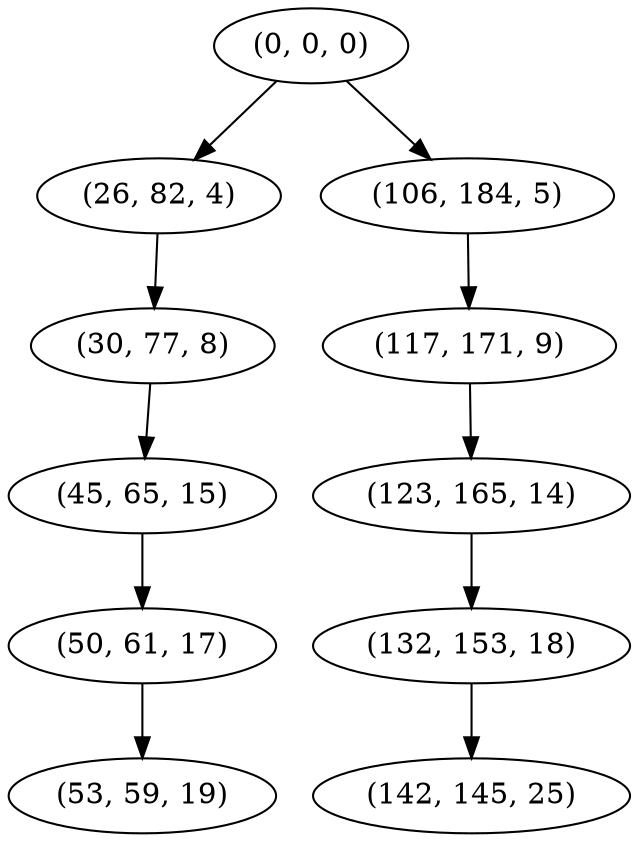 digraph tree {
    "(0, 0, 0)";
    "(26, 82, 4)";
    "(30, 77, 8)";
    "(45, 65, 15)";
    "(50, 61, 17)";
    "(53, 59, 19)";
    "(106, 184, 5)";
    "(117, 171, 9)";
    "(123, 165, 14)";
    "(132, 153, 18)";
    "(142, 145, 25)";
    "(0, 0, 0)" -> "(26, 82, 4)";
    "(0, 0, 0)" -> "(106, 184, 5)";
    "(26, 82, 4)" -> "(30, 77, 8)";
    "(30, 77, 8)" -> "(45, 65, 15)";
    "(45, 65, 15)" -> "(50, 61, 17)";
    "(50, 61, 17)" -> "(53, 59, 19)";
    "(106, 184, 5)" -> "(117, 171, 9)";
    "(117, 171, 9)" -> "(123, 165, 14)";
    "(123, 165, 14)" -> "(132, 153, 18)";
    "(132, 153, 18)" -> "(142, 145, 25)";
}
